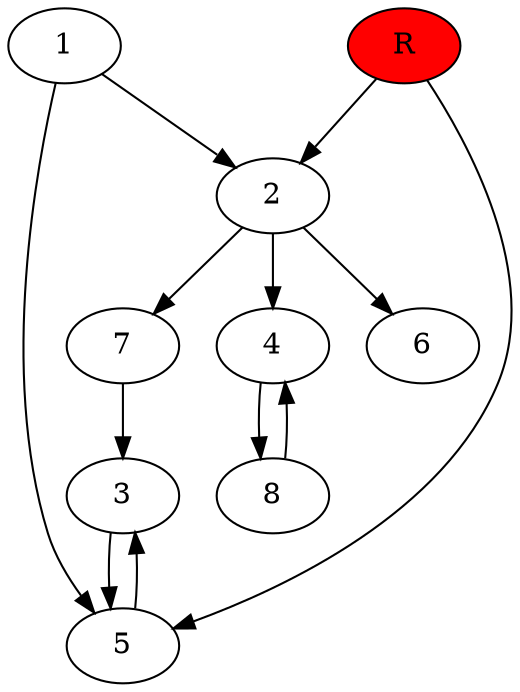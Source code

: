 digraph prb54251 {
	1
	2
	3
	4
	5
	6
	7
	8
	R [fillcolor="#ff0000" style=filled]
	1 -> 2
	1 -> 5
	2 -> 4
	2 -> 6
	2 -> 7
	3 -> 5
	4 -> 8
	5 -> 3
	7 -> 3
	8 -> 4
	R -> 2
	R -> 5
}
